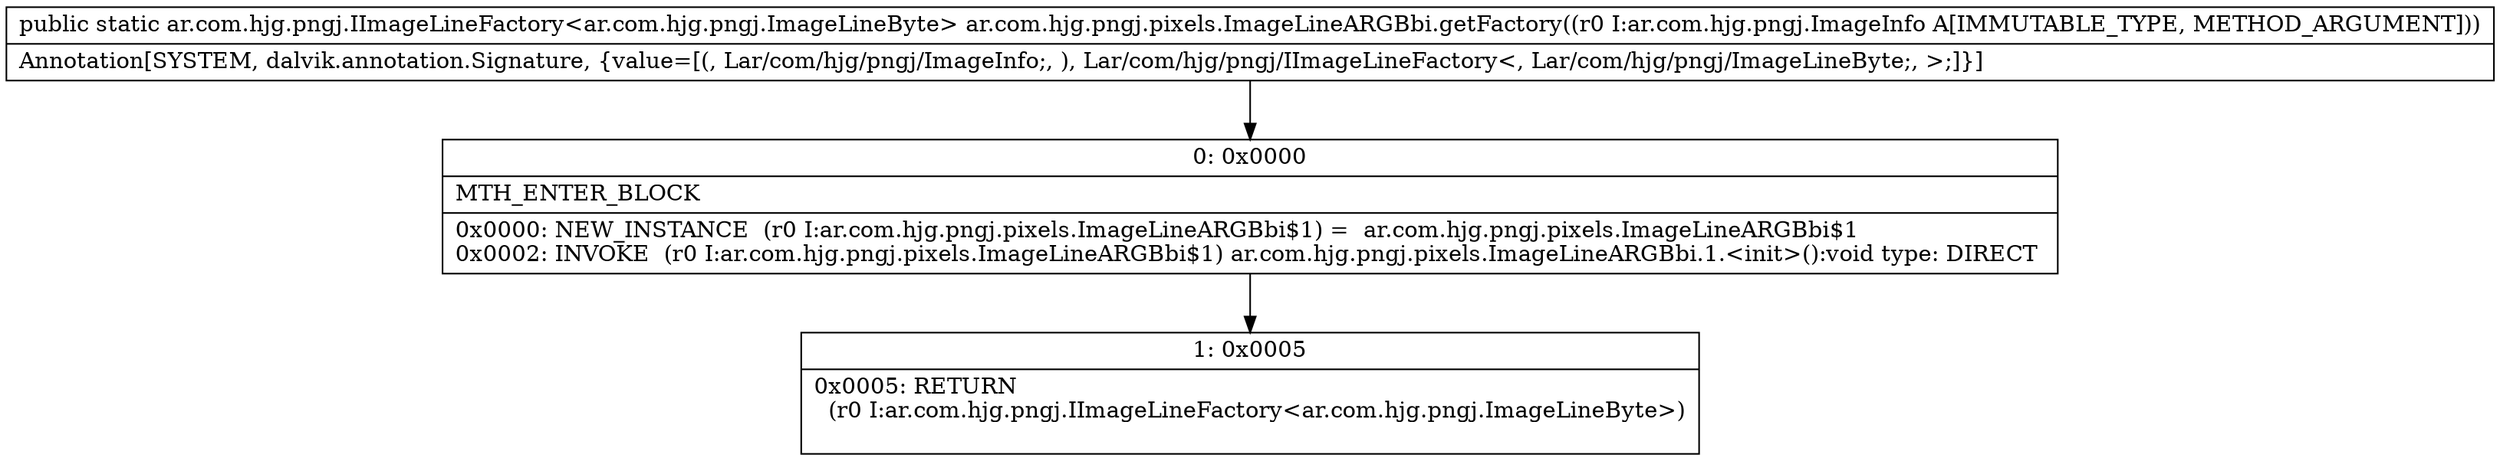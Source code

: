digraph "CFG forar.com.hjg.pngj.pixels.ImageLineARGBbi.getFactory(Lar\/com\/hjg\/pngj\/ImageInfo;)Lar\/com\/hjg\/pngj\/IImageLineFactory;" {
Node_0 [shape=record,label="{0\:\ 0x0000|MTH_ENTER_BLOCK\l|0x0000: NEW_INSTANCE  (r0 I:ar.com.hjg.pngj.pixels.ImageLineARGBbi$1) =  ar.com.hjg.pngj.pixels.ImageLineARGBbi$1 \l0x0002: INVOKE  (r0 I:ar.com.hjg.pngj.pixels.ImageLineARGBbi$1) ar.com.hjg.pngj.pixels.ImageLineARGBbi.1.\<init\>():void type: DIRECT \l}"];
Node_1 [shape=record,label="{1\:\ 0x0005|0x0005: RETURN  \l  (r0 I:ar.com.hjg.pngj.IImageLineFactory\<ar.com.hjg.pngj.ImageLineByte\>)\l \l}"];
MethodNode[shape=record,label="{public static ar.com.hjg.pngj.IImageLineFactory\<ar.com.hjg.pngj.ImageLineByte\> ar.com.hjg.pngj.pixels.ImageLineARGBbi.getFactory((r0 I:ar.com.hjg.pngj.ImageInfo A[IMMUTABLE_TYPE, METHOD_ARGUMENT]))  | Annotation[SYSTEM, dalvik.annotation.Signature, \{value=[(, Lar\/com\/hjg\/pngj\/ImageInfo;, ), Lar\/com\/hjg\/pngj\/IImageLineFactory\<, Lar\/com\/hjg\/pngj\/ImageLineByte;, \>;]\}]\l}"];
MethodNode -> Node_0;
Node_0 -> Node_1;
}

